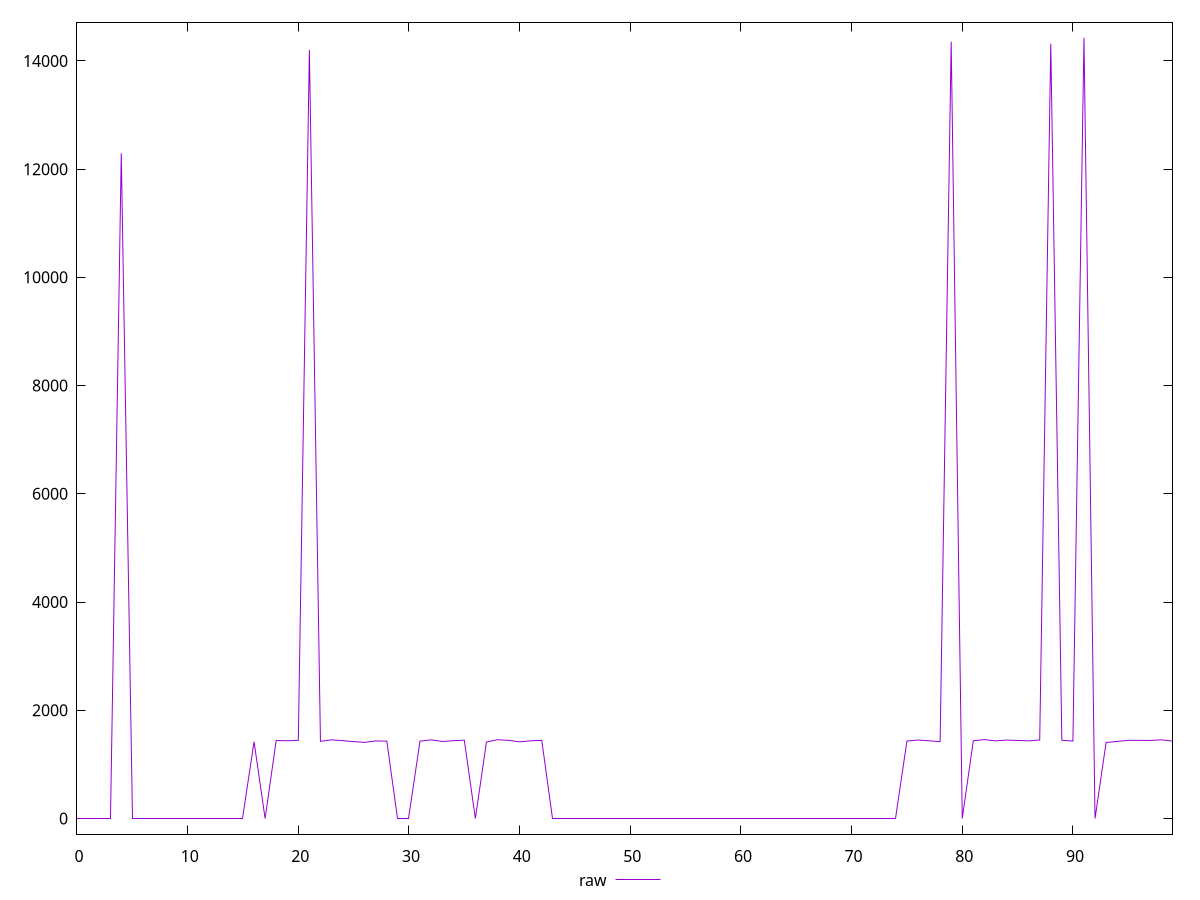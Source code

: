 reset

$raw <<EOF
0 0
1 0
2 0
3 0
4 12293
5 0
6 0
7 0
8 0
9 0
10 0
11 0
12 0
13 0
14 0
15 0
16 1420
17 0
18 1442
19 1436
20 1446
21 14203
22 1426
23 1454
24 1439
25 1421
26 1407
27 1434
28 1430
29 0
30 0
31 1430
32 1454
33 1424
34 1437
35 1448
36 0
37 1414
38 1456
39 1444
40 1417
41 1436
42 1444
43 0
44 0
45 0
46 0
47 0
48 0
49 0
50 0
51 0
52 0
53 0
54 0
55 0
56 0
57 0
58 0
59 0
60 0
61 0
62 0
63 0
64 0
65 0
66 0
67 0
68 0
69 0
70 0
71 0
72 0
73 0
74 0
75 1431
76 1451
77 1436
78 1420
79 14355
80 0
81 1437
82 1458
83 1435
84 1449
85 1443
86 1435
87 1450
88 14318
89 1447
90 1431
91 14425
92 0
93 1406
94 1424
95 1445
96 1444
97 1443
98 1454
99 1430
EOF

set key outside below
set xrange [0:99]
set yrange [-288.5:14713.5]
set trange [-288.5:14713.5]
set terminal svg size 640, 500 enhanced background rgb 'white'
set output "reprap/uses-rel-preload/samples/pages+cached+noexternal+nomedia+nocss/raw/values.svg"

plot $raw title "raw" with line

reset
